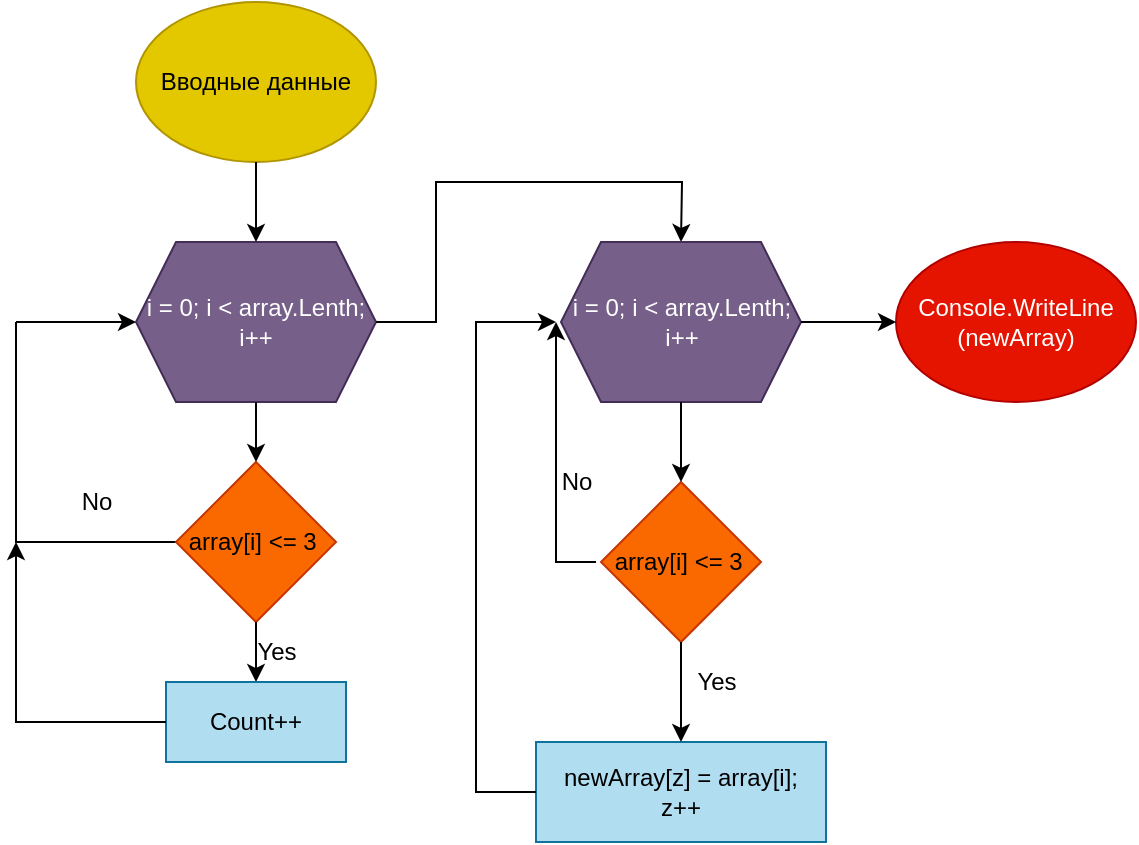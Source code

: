 <mxfile version="20.6.0" type="device"><diagram id="Jyz-YN6VH7UT9_zeO6HS" name="Страница 1"><mxGraphModel dx="868" dy="482" grid="1" gridSize="10" guides="1" tooltips="1" connect="1" arrows="1" fold="1" page="1" pageScale="1" pageWidth="827" pageHeight="1169" math="0" shadow="0"><root><mxCell id="0"/><mxCell id="1" parent="0"/><mxCell id="q7Qef2xr9KX2o9Uu0wXb-1" value="i = 0; i &amp;lt; array.Lenth; i++" style="shape=hexagon;perimeter=hexagonPerimeter2;whiteSpace=wrap;html=1;fixedSize=1;fillColor=#76608a;fontColor=#ffffff;strokeColor=#432D57;" parent="1" vertex="1"><mxGeometry x="350" y="240" width="120" height="80" as="geometry"/></mxCell><mxCell id="q7Qef2xr9KX2o9Uu0wXb-14" value="" style="endArrow=none;html=1;rounded=0;exitX=0;exitY=0.5;exitDx=0;exitDy=0;" parent="1" edge="1" source="0zxLmSQeyDH3bJnyaVzm-1"><mxGeometry width="50" height="50" relative="1" as="geometry"><mxPoint x="680" y="600" as="sourcePoint"/><mxPoint x="290" y="280" as="targetPoint"/><Array as="points"><mxPoint x="290" y="390"/></Array></mxGeometry></mxCell><mxCell id="q7Qef2xr9KX2o9Uu0wXb-15" value="" style="endArrow=classic;html=1;rounded=0;entryX=0;entryY=0.5;entryDx=0;entryDy=0;" parent="1" target="q7Qef2xr9KX2o9Uu0wXb-1" edge="1"><mxGeometry width="50" height="50" relative="1" as="geometry"><mxPoint x="290" y="280" as="sourcePoint"/><mxPoint x="440" y="380" as="targetPoint"/></mxGeometry></mxCell><mxCell id="q7Qef2xr9KX2o9Uu0wXb-17" value="" style="endArrow=classic;html=1;rounded=0;exitX=1;exitY=0.5;exitDx=0;exitDy=0;entryX=0.5;entryY=0;entryDx=0;entryDy=0;" parent="1" source="q7Qef2xr9KX2o9Uu0wXb-1" target="0zxLmSQeyDH3bJnyaVzm-8" edge="1"><mxGeometry width="50" height="50" relative="1" as="geometry"><mxPoint x="390" y="430" as="sourcePoint"/><mxPoint x="560" y="280" as="targetPoint"/><Array as="points"><mxPoint x="500" y="280"/><mxPoint x="500" y="210"/><mxPoint x="623" y="210"/></Array></mxGeometry></mxCell><mxCell id="0zxLmSQeyDH3bJnyaVzm-1" value="array[i] &amp;lt;= 3&amp;nbsp;" style="rhombus;whiteSpace=wrap;html=1;fillColor=#fa6800;fontColor=#000000;strokeColor=#C73500;" vertex="1" parent="1"><mxGeometry x="370" y="350" width="80" height="80" as="geometry"/></mxCell><mxCell id="0zxLmSQeyDH3bJnyaVzm-2" value="No" style="text;html=1;align=center;verticalAlign=middle;resizable=0;points=[];autosize=1;strokeColor=none;fillColor=none;" vertex="1" parent="1"><mxGeometry x="310" y="355" width="40" height="30" as="geometry"/></mxCell><mxCell id="0zxLmSQeyDH3bJnyaVzm-3" value="" style="endArrow=classic;html=1;rounded=0;exitX=0.5;exitY=1;exitDx=0;exitDy=0;" edge="1" parent="1" source="0zxLmSQeyDH3bJnyaVzm-1"><mxGeometry width="50" height="50" relative="1" as="geometry"><mxPoint x="390" y="420" as="sourcePoint"/><mxPoint x="410" y="460" as="targetPoint"/></mxGeometry></mxCell><mxCell id="0zxLmSQeyDH3bJnyaVzm-4" value="Yes" style="text;html=1;align=center;verticalAlign=middle;resizable=0;points=[];autosize=1;strokeColor=none;fillColor=none;" vertex="1" parent="1"><mxGeometry x="400" y="430" width="40" height="30" as="geometry"/></mxCell><mxCell id="0zxLmSQeyDH3bJnyaVzm-5" value="Count++" style="rounded=0;whiteSpace=wrap;html=1;fillColor=#b1ddf0;strokeColor=#10739e;" vertex="1" parent="1"><mxGeometry x="365" y="460" width="90" height="40" as="geometry"/></mxCell><mxCell id="0zxLmSQeyDH3bJnyaVzm-6" value="" style="endArrow=classic;html=1;rounded=0;exitX=0;exitY=0.5;exitDx=0;exitDy=0;" edge="1" parent="1" source="0zxLmSQeyDH3bJnyaVzm-5"><mxGeometry width="50" height="50" relative="1" as="geometry"><mxPoint x="390" y="420" as="sourcePoint"/><mxPoint x="290" y="390" as="targetPoint"/><Array as="points"><mxPoint x="290" y="480"/></Array></mxGeometry></mxCell><mxCell id="0zxLmSQeyDH3bJnyaVzm-7" value="" style="endArrow=classic;html=1;rounded=0;entryX=0.5;entryY=0;entryDx=0;entryDy=0;exitX=0.5;exitY=1;exitDx=0;exitDy=0;" edge="1" parent="1" source="q7Qef2xr9KX2o9Uu0wXb-1" target="0zxLmSQeyDH3bJnyaVzm-1"><mxGeometry width="50" height="50" relative="1" as="geometry"><mxPoint x="390" y="420" as="sourcePoint"/><mxPoint x="440" y="370" as="targetPoint"/></mxGeometry></mxCell><mxCell id="0zxLmSQeyDH3bJnyaVzm-8" value="i = 0; i &amp;lt; array.Lenth; i++" style="shape=hexagon;perimeter=hexagonPerimeter2;whiteSpace=wrap;html=1;fixedSize=1;fillColor=#76608a;fontColor=#ffffff;strokeColor=#432D57;" vertex="1" parent="1"><mxGeometry x="562.5" y="240" width="120" height="80" as="geometry"/></mxCell><mxCell id="0zxLmSQeyDH3bJnyaVzm-9" value="array[i] &amp;lt;= 3&amp;nbsp;" style="rhombus;whiteSpace=wrap;html=1;fillColor=#fa6800;fontColor=#000000;strokeColor=#C73500;" vertex="1" parent="1"><mxGeometry x="582.5" y="360" width="80" height="80" as="geometry"/></mxCell><mxCell id="0zxLmSQeyDH3bJnyaVzm-10" value="newArray[z] = array[i];&lt;br&gt;z++" style="rounded=0;whiteSpace=wrap;html=1;fillColor=#b1ddf0;strokeColor=#10739e;" vertex="1" parent="1"><mxGeometry x="550" y="490" width="145" height="50" as="geometry"/></mxCell><mxCell id="0zxLmSQeyDH3bJnyaVzm-14" value="Вводные данные" style="ellipse;whiteSpace=wrap;html=1;fontColor=#000000;fillColor=#e3c800;strokeColor=#B09500;" vertex="1" parent="1"><mxGeometry x="350" y="120" width="120" height="80" as="geometry"/></mxCell><mxCell id="0zxLmSQeyDH3bJnyaVzm-15" value="" style="endArrow=classic;html=1;rounded=0;fontColor=#000000;exitX=0.5;exitY=1;exitDx=0;exitDy=0;entryX=0.5;entryY=0;entryDx=0;entryDy=0;" edge="1" parent="1" source="0zxLmSQeyDH3bJnyaVzm-14" target="q7Qef2xr9KX2o9Uu0wXb-1"><mxGeometry width="50" height="50" relative="1" as="geometry"><mxPoint x="390" y="370" as="sourcePoint"/><mxPoint x="440" y="320" as="targetPoint"/></mxGeometry></mxCell><mxCell id="0zxLmSQeyDH3bJnyaVzm-16" value="" style="endArrow=classic;html=1;rounded=0;fontColor=#000000;exitX=0.5;exitY=1;exitDx=0;exitDy=0;entryX=0.5;entryY=0;entryDx=0;entryDy=0;" edge="1" parent="1" source="0zxLmSQeyDH3bJnyaVzm-8" target="0zxLmSQeyDH3bJnyaVzm-9"><mxGeometry width="50" height="50" relative="1" as="geometry"><mxPoint x="390" y="370" as="sourcePoint"/><mxPoint x="440" y="320" as="targetPoint"/></mxGeometry></mxCell><mxCell id="0zxLmSQeyDH3bJnyaVzm-17" value="" style="endArrow=classic;html=1;rounded=0;fontColor=#000000;entryX=0.5;entryY=0;entryDx=0;entryDy=0;exitX=0.5;exitY=1;exitDx=0;exitDy=0;" edge="1" parent="1" source="0zxLmSQeyDH3bJnyaVzm-9" target="0zxLmSQeyDH3bJnyaVzm-10"><mxGeometry width="50" height="50" relative="1" as="geometry"><mxPoint x="390" y="370" as="sourcePoint"/><mxPoint x="440" y="320" as="targetPoint"/></mxGeometry></mxCell><mxCell id="0zxLmSQeyDH3bJnyaVzm-18" value="" style="endArrow=classic;html=1;rounded=0;fontColor=#000000;" edge="1" parent="1"><mxGeometry width="50" height="50" relative="1" as="geometry"><mxPoint x="580" y="400" as="sourcePoint"/><mxPoint x="560" y="280" as="targetPoint"/><Array as="points"><mxPoint x="560" y="400"/></Array></mxGeometry></mxCell><mxCell id="0zxLmSQeyDH3bJnyaVzm-19" value="" style="endArrow=classic;html=1;rounded=0;fontColor=#000000;exitX=0;exitY=0.5;exitDx=0;exitDy=0;" edge="1" parent="1" source="0zxLmSQeyDH3bJnyaVzm-10"><mxGeometry width="50" height="50" relative="1" as="geometry"><mxPoint x="390" y="370" as="sourcePoint"/><mxPoint x="560" y="280" as="targetPoint"/><Array as="points"><mxPoint x="520" y="515"/><mxPoint x="520" y="280"/></Array></mxGeometry></mxCell><mxCell id="0zxLmSQeyDH3bJnyaVzm-20" value="No" style="text;html=1;align=center;verticalAlign=middle;resizable=0;points=[];autosize=1;strokeColor=none;fillColor=none;fontColor=#000000;" vertex="1" parent="1"><mxGeometry x="550" y="345" width="40" height="30" as="geometry"/></mxCell><mxCell id="0zxLmSQeyDH3bJnyaVzm-21" value="Yes" style="text;html=1;align=center;verticalAlign=middle;resizable=0;points=[];autosize=1;strokeColor=none;fillColor=none;fontColor=#000000;" vertex="1" parent="1"><mxGeometry x="620" y="445" width="40" height="30" as="geometry"/></mxCell><mxCell id="0zxLmSQeyDH3bJnyaVzm-23" value="Console.WriteLine&lt;br&gt;(newArray)" style="ellipse;whiteSpace=wrap;html=1;fontColor=#ffffff;fillColor=#e51400;strokeColor=#B20000;" vertex="1" parent="1"><mxGeometry x="730" y="240" width="120" height="80" as="geometry"/></mxCell><mxCell id="0zxLmSQeyDH3bJnyaVzm-24" value="" style="endArrow=classic;html=1;rounded=0;fontColor=#000000;entryX=0;entryY=0.5;entryDx=0;entryDy=0;exitX=1;exitY=0.5;exitDx=0;exitDy=0;" edge="1" parent="1" source="0zxLmSQeyDH3bJnyaVzm-8" target="0zxLmSQeyDH3bJnyaVzm-23"><mxGeometry width="50" height="50" relative="1" as="geometry"><mxPoint x="390" y="370" as="sourcePoint"/><mxPoint x="440" y="320" as="targetPoint"/></mxGeometry></mxCell></root></mxGraphModel></diagram></mxfile>